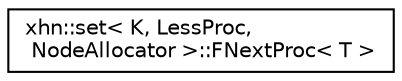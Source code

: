 digraph "Graphical Class Hierarchy"
{
  edge [fontname="Helvetica",fontsize="10",labelfontname="Helvetica",labelfontsize="10"];
  node [fontname="Helvetica",fontsize="10",shape=record];
  rankdir="LR";
  Node1 [label="xhn::set\< K, LessProc,\l NodeAllocator \>::FNextProc\< T \>",height=0.2,width=0.4,color="black", fillcolor="white", style="filled",URL="$structxhn_1_1set_1_1_f_next_proc.html"];
}
